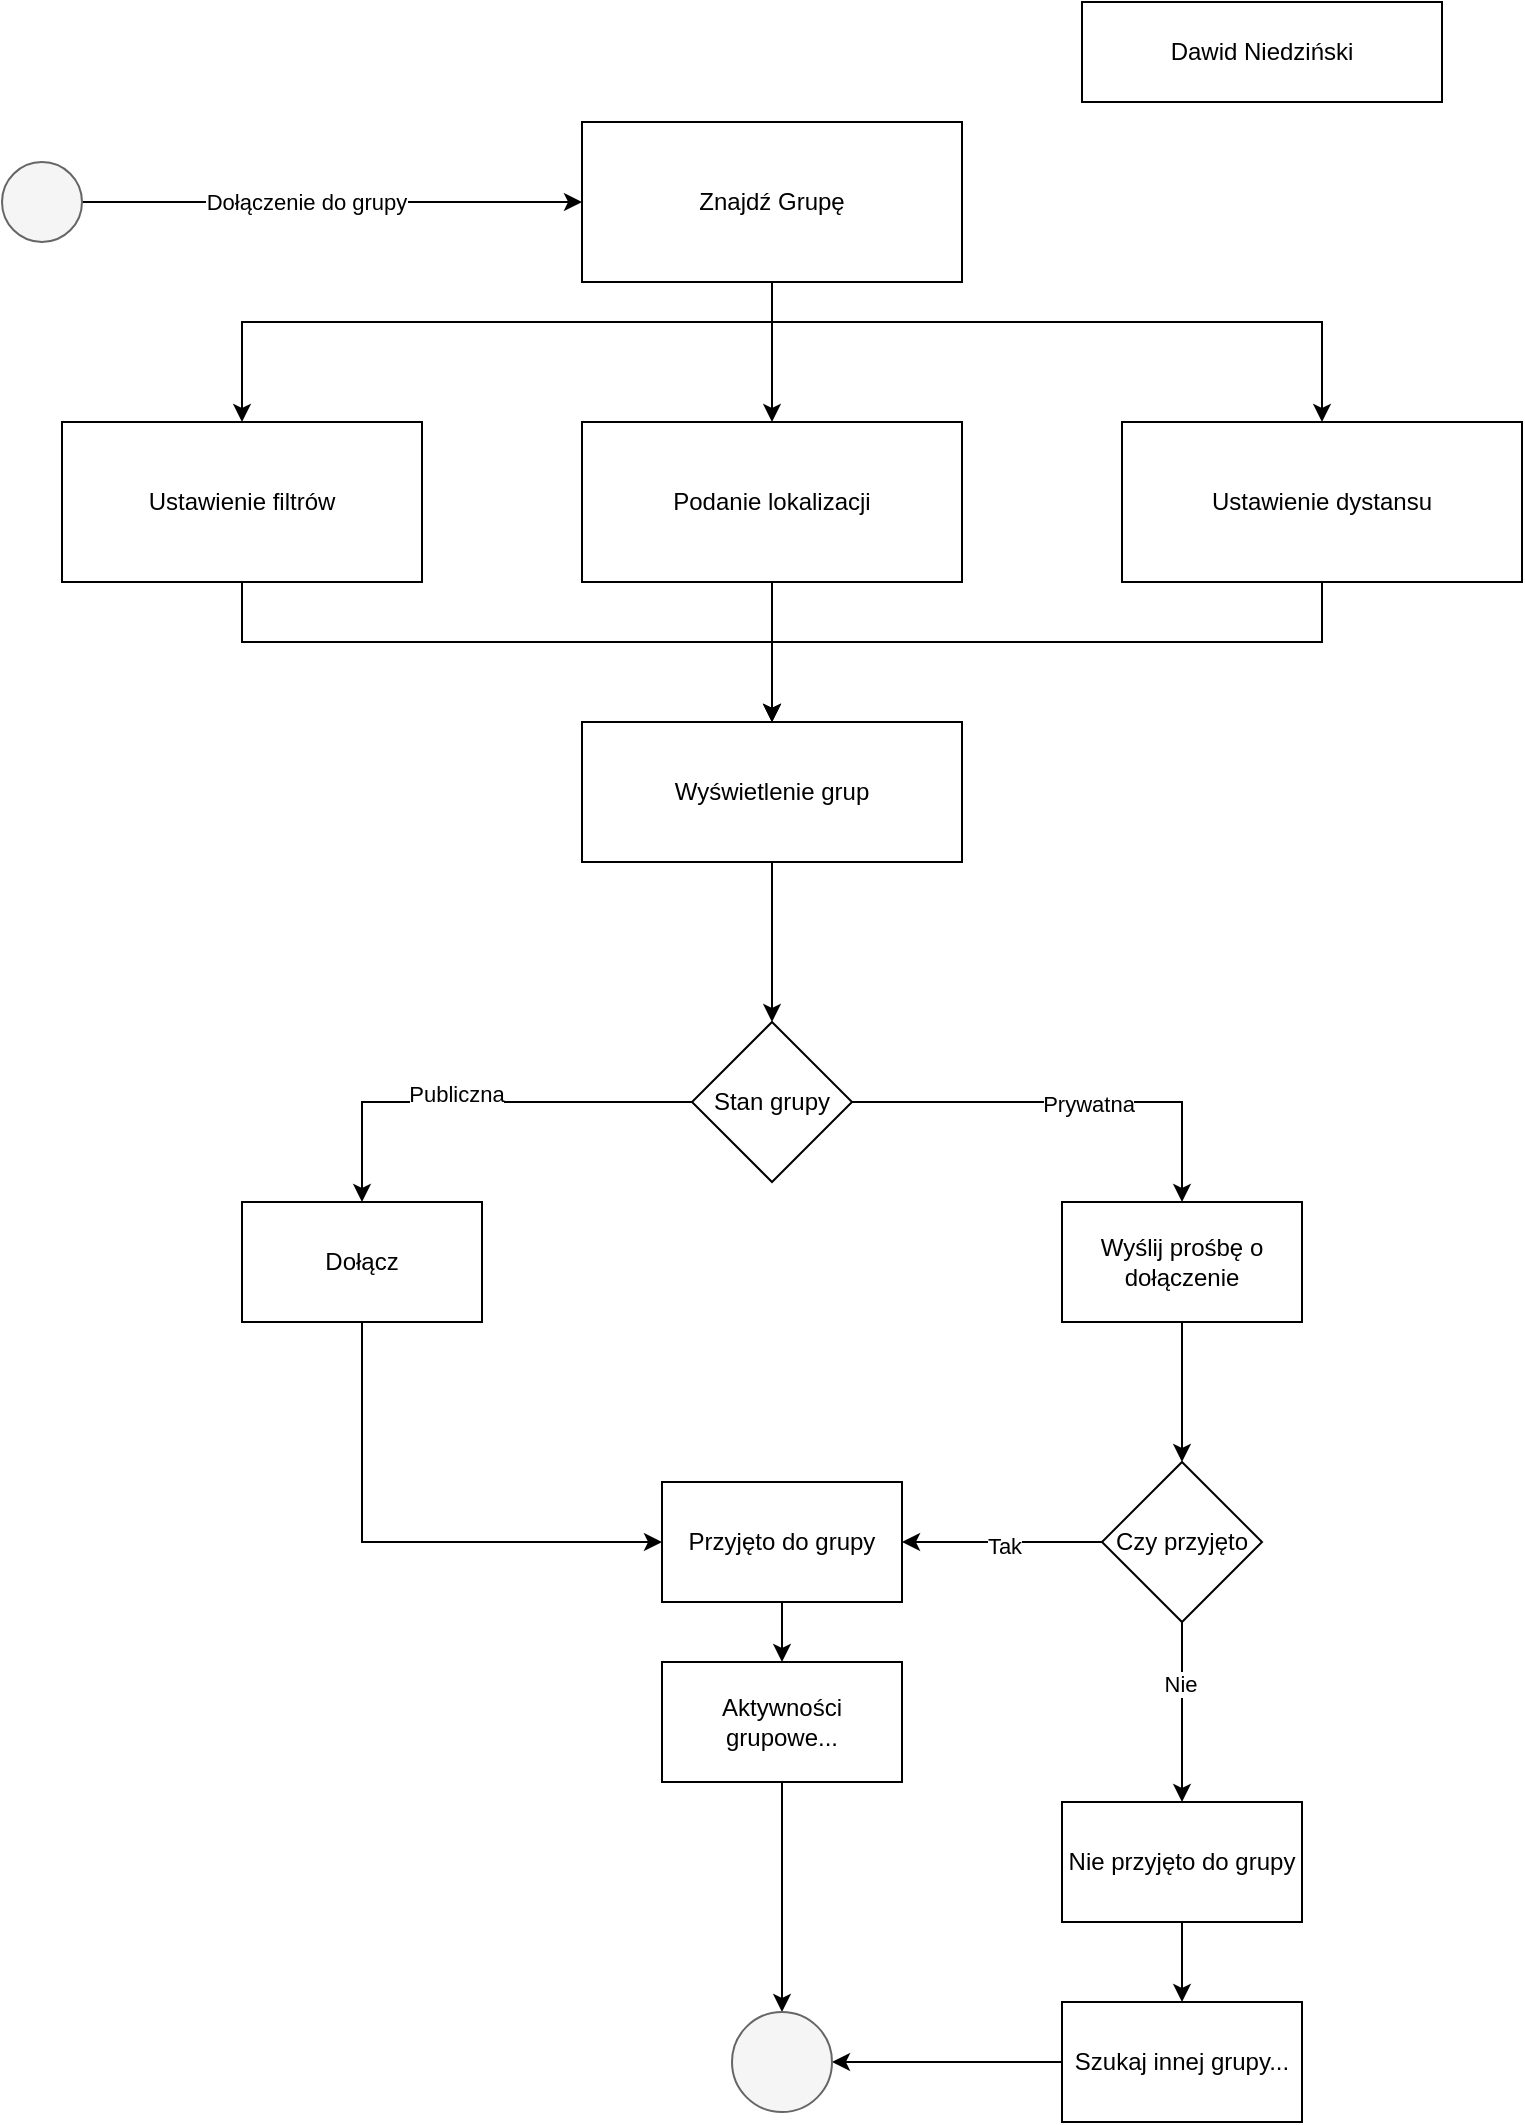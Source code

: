<mxfile version="24.3.1" type="device">
  <diagram name="Strona-1" id="NVGFfIz5JYJGMQ3OhnmC">
    <mxGraphModel dx="1359" dy="1321" grid="1" gridSize="10" guides="1" tooltips="1" connect="1" arrows="1" fold="1" page="1" pageScale="1" pageWidth="827" pageHeight="1169" math="0" shadow="0">
      <root>
        <mxCell id="0" />
        <mxCell id="1" parent="0" />
        <mxCell id="wflBRl-DDs7bufTYdtTd-7" value="" style="edgeStyle=orthogonalEdgeStyle;rounded=0;orthogonalLoop=1;jettySize=auto;html=1;" edge="1" parent="1" source="wflBRl-DDs7bufTYdtTd-1" target="wflBRl-DDs7bufTYdtTd-5">
          <mxGeometry relative="1" as="geometry" />
        </mxCell>
        <mxCell id="wflBRl-DDs7bufTYdtTd-9" style="edgeStyle=orthogonalEdgeStyle;rounded=0;orthogonalLoop=1;jettySize=auto;html=1;entryX=0.5;entryY=0;entryDx=0;entryDy=0;" edge="1" parent="1" source="wflBRl-DDs7bufTYdtTd-1" target="wflBRl-DDs7bufTYdtTd-8">
          <mxGeometry relative="1" as="geometry">
            <Array as="points">
              <mxPoint x="445" y="180" />
              <mxPoint x="180" y="180" />
            </Array>
          </mxGeometry>
        </mxCell>
        <mxCell id="wflBRl-DDs7bufTYdtTd-11" style="edgeStyle=orthogonalEdgeStyle;rounded=0;orthogonalLoop=1;jettySize=auto;html=1;entryX=0.5;entryY=0;entryDx=0;entryDy=0;" edge="1" parent="1" source="wflBRl-DDs7bufTYdtTd-1" target="wflBRl-DDs7bufTYdtTd-10">
          <mxGeometry relative="1" as="geometry">
            <Array as="points">
              <mxPoint x="445" y="180" />
              <mxPoint x="720" y="180" />
            </Array>
          </mxGeometry>
        </mxCell>
        <mxCell id="wflBRl-DDs7bufTYdtTd-1" value="Znajdź Grupę" style="rounded=0;whiteSpace=wrap;html=1;" vertex="1" parent="1">
          <mxGeometry x="350" y="80" width="190" height="80" as="geometry" />
        </mxCell>
        <mxCell id="wflBRl-DDs7bufTYdtTd-3" style="edgeStyle=orthogonalEdgeStyle;rounded=0;orthogonalLoop=1;jettySize=auto;html=1;" edge="1" parent="1" source="wflBRl-DDs7bufTYdtTd-2" target="wflBRl-DDs7bufTYdtTd-1">
          <mxGeometry relative="1" as="geometry" />
        </mxCell>
        <mxCell id="wflBRl-DDs7bufTYdtTd-4" value="Dołączenie do grupy" style="edgeLabel;html=1;align=center;verticalAlign=middle;resizable=0;points=[];" vertex="1" connectable="0" parent="wflBRl-DDs7bufTYdtTd-3">
          <mxGeometry x="-0.104" relative="1" as="geometry">
            <mxPoint as="offset" />
          </mxGeometry>
        </mxCell>
        <mxCell id="wflBRl-DDs7bufTYdtTd-2" value="" style="ellipse;whiteSpace=wrap;html=1;aspect=fixed;fillColor=#f5f5f5;fontColor=#333333;strokeColor=#666666;" vertex="1" parent="1">
          <mxGeometry x="60" y="100" width="40" height="40" as="geometry" />
        </mxCell>
        <mxCell id="wflBRl-DDs7bufTYdtTd-13" style="edgeStyle=orthogonalEdgeStyle;rounded=0;orthogonalLoop=1;jettySize=auto;html=1;" edge="1" parent="1" source="wflBRl-DDs7bufTYdtTd-5" target="wflBRl-DDs7bufTYdtTd-12">
          <mxGeometry relative="1" as="geometry" />
        </mxCell>
        <mxCell id="wflBRl-DDs7bufTYdtTd-5" value="Podanie lokalizacji" style="rounded=0;whiteSpace=wrap;html=1;" vertex="1" parent="1">
          <mxGeometry x="350" y="230" width="190" height="80" as="geometry" />
        </mxCell>
        <mxCell id="wflBRl-DDs7bufTYdtTd-15" style="edgeStyle=orthogonalEdgeStyle;rounded=0;orthogonalLoop=1;jettySize=auto;html=1;entryX=0.5;entryY=0;entryDx=0;entryDy=0;" edge="1" parent="1" source="wflBRl-DDs7bufTYdtTd-8" target="wflBRl-DDs7bufTYdtTd-12">
          <mxGeometry relative="1" as="geometry">
            <Array as="points">
              <mxPoint x="180" y="340" />
              <mxPoint x="445" y="340" />
            </Array>
          </mxGeometry>
        </mxCell>
        <mxCell id="wflBRl-DDs7bufTYdtTd-8" value="Ustawienie filtrów" style="rounded=0;whiteSpace=wrap;html=1;" vertex="1" parent="1">
          <mxGeometry x="90" y="230" width="180" height="80" as="geometry" />
        </mxCell>
        <mxCell id="wflBRl-DDs7bufTYdtTd-14" style="edgeStyle=orthogonalEdgeStyle;rounded=0;orthogonalLoop=1;jettySize=auto;html=1;" edge="1" parent="1" source="wflBRl-DDs7bufTYdtTd-10" target="wflBRl-DDs7bufTYdtTd-12">
          <mxGeometry relative="1" as="geometry">
            <Array as="points">
              <mxPoint x="720" y="340" />
              <mxPoint x="445" y="340" />
            </Array>
          </mxGeometry>
        </mxCell>
        <mxCell id="wflBRl-DDs7bufTYdtTd-10" value="Ustawienie dystansu" style="rounded=0;whiteSpace=wrap;html=1;" vertex="1" parent="1">
          <mxGeometry x="620" y="230" width="200" height="80" as="geometry" />
        </mxCell>
        <mxCell id="wflBRl-DDs7bufTYdtTd-19" style="edgeStyle=orthogonalEdgeStyle;rounded=0;orthogonalLoop=1;jettySize=auto;html=1;" edge="1" parent="1" source="wflBRl-DDs7bufTYdtTd-12" target="wflBRl-DDs7bufTYdtTd-18">
          <mxGeometry relative="1" as="geometry" />
        </mxCell>
        <mxCell id="wflBRl-DDs7bufTYdtTd-12" value="Wyświetlenie grup" style="rounded=0;whiteSpace=wrap;html=1;" vertex="1" parent="1">
          <mxGeometry x="350" y="380" width="190" height="70" as="geometry" />
        </mxCell>
        <mxCell id="wflBRl-DDs7bufTYdtTd-22" style="edgeStyle=orthogonalEdgeStyle;rounded=0;orthogonalLoop=1;jettySize=auto;html=1;entryX=0.5;entryY=0;entryDx=0;entryDy=0;" edge="1" parent="1" source="wflBRl-DDs7bufTYdtTd-18" target="wflBRl-DDs7bufTYdtTd-20">
          <mxGeometry relative="1" as="geometry" />
        </mxCell>
        <mxCell id="wflBRl-DDs7bufTYdtTd-23" value="Publiczna" style="edgeLabel;html=1;align=center;verticalAlign=middle;resizable=0;points=[];" vertex="1" connectable="0" parent="wflBRl-DDs7bufTYdtTd-22">
          <mxGeometry x="0.098" y="-4" relative="1" as="geometry">
            <mxPoint as="offset" />
          </mxGeometry>
        </mxCell>
        <mxCell id="wflBRl-DDs7bufTYdtTd-24" style="edgeStyle=orthogonalEdgeStyle;rounded=0;orthogonalLoop=1;jettySize=auto;html=1;entryX=0.5;entryY=0;entryDx=0;entryDy=0;" edge="1" parent="1" source="wflBRl-DDs7bufTYdtTd-18" target="wflBRl-DDs7bufTYdtTd-21">
          <mxGeometry relative="1" as="geometry" />
        </mxCell>
        <mxCell id="wflBRl-DDs7bufTYdtTd-25" value="Prywatna" style="edgeLabel;html=1;align=center;verticalAlign=middle;resizable=0;points=[];" vertex="1" connectable="0" parent="wflBRl-DDs7bufTYdtTd-24">
          <mxGeometry x="0.098" y="-1" relative="1" as="geometry">
            <mxPoint as="offset" />
          </mxGeometry>
        </mxCell>
        <mxCell id="wflBRl-DDs7bufTYdtTd-18" value="Stan grupy" style="rhombus;whiteSpace=wrap;html=1;" vertex="1" parent="1">
          <mxGeometry x="405" y="530" width="80" height="80" as="geometry" />
        </mxCell>
        <mxCell id="wflBRl-DDs7bufTYdtTd-45" style="edgeStyle=orthogonalEdgeStyle;rounded=0;orthogonalLoop=1;jettySize=auto;html=1;entryX=0;entryY=0.5;entryDx=0;entryDy=0;" edge="1" parent="1" source="wflBRl-DDs7bufTYdtTd-20" target="wflBRl-DDs7bufTYdtTd-29">
          <mxGeometry relative="1" as="geometry">
            <Array as="points">
              <mxPoint x="240" y="790" />
            </Array>
          </mxGeometry>
        </mxCell>
        <mxCell id="wflBRl-DDs7bufTYdtTd-20" value="Dołącz" style="rounded=0;whiteSpace=wrap;html=1;" vertex="1" parent="1">
          <mxGeometry x="180" y="620" width="120" height="60" as="geometry" />
        </mxCell>
        <mxCell id="wflBRl-DDs7bufTYdtTd-28" style="edgeStyle=orthogonalEdgeStyle;rounded=0;orthogonalLoop=1;jettySize=auto;html=1;" edge="1" parent="1" source="wflBRl-DDs7bufTYdtTd-21" target="wflBRl-DDs7bufTYdtTd-27">
          <mxGeometry relative="1" as="geometry" />
        </mxCell>
        <mxCell id="wflBRl-DDs7bufTYdtTd-21" value="Wyślij prośbę o dołączenie" style="rounded=0;whiteSpace=wrap;html=1;" vertex="1" parent="1">
          <mxGeometry x="590" y="620" width="120" height="60" as="geometry" />
        </mxCell>
        <mxCell id="wflBRl-DDs7bufTYdtTd-33" style="edgeStyle=orthogonalEdgeStyle;rounded=0;orthogonalLoop=1;jettySize=auto;html=1;" edge="1" parent="1" source="wflBRl-DDs7bufTYdtTd-27" target="wflBRl-DDs7bufTYdtTd-32">
          <mxGeometry relative="1" as="geometry" />
        </mxCell>
        <mxCell id="wflBRl-DDs7bufTYdtTd-36" value="Nie" style="edgeLabel;html=1;align=center;verticalAlign=middle;resizable=0;points=[];" vertex="1" connectable="0" parent="wflBRl-DDs7bufTYdtTd-33">
          <mxGeometry x="-0.311" y="-1" relative="1" as="geometry">
            <mxPoint as="offset" />
          </mxGeometry>
        </mxCell>
        <mxCell id="wflBRl-DDs7bufTYdtTd-34" style="edgeStyle=orthogonalEdgeStyle;rounded=0;orthogonalLoop=1;jettySize=auto;html=1;" edge="1" parent="1" source="wflBRl-DDs7bufTYdtTd-27" target="wflBRl-DDs7bufTYdtTd-29">
          <mxGeometry relative="1" as="geometry" />
        </mxCell>
        <mxCell id="wflBRl-DDs7bufTYdtTd-35" value="Tak" style="edgeLabel;html=1;align=center;verticalAlign=middle;resizable=0;points=[];" vertex="1" connectable="0" parent="wflBRl-DDs7bufTYdtTd-34">
          <mxGeometry x="-0.02" y="2" relative="1" as="geometry">
            <mxPoint as="offset" />
          </mxGeometry>
        </mxCell>
        <mxCell id="wflBRl-DDs7bufTYdtTd-27" value="Czy przyjęto" style="rhombus;whiteSpace=wrap;html=1;" vertex="1" parent="1">
          <mxGeometry x="610" y="750" width="80" height="80" as="geometry" />
        </mxCell>
        <mxCell id="wflBRl-DDs7bufTYdtTd-38" style="edgeStyle=orthogonalEdgeStyle;rounded=0;orthogonalLoop=1;jettySize=auto;html=1;" edge="1" parent="1" source="wflBRl-DDs7bufTYdtTd-29" target="wflBRl-DDs7bufTYdtTd-37">
          <mxGeometry relative="1" as="geometry" />
        </mxCell>
        <mxCell id="wflBRl-DDs7bufTYdtTd-29" value="Przyjęto do grupy" style="rounded=0;whiteSpace=wrap;html=1;" vertex="1" parent="1">
          <mxGeometry x="390" y="760" width="120" height="60" as="geometry" />
        </mxCell>
        <mxCell id="wflBRl-DDs7bufTYdtTd-40" style="edgeStyle=orthogonalEdgeStyle;rounded=0;orthogonalLoop=1;jettySize=auto;html=1;" edge="1" parent="1" source="wflBRl-DDs7bufTYdtTd-32" target="wflBRl-DDs7bufTYdtTd-39">
          <mxGeometry relative="1" as="geometry" />
        </mxCell>
        <mxCell id="wflBRl-DDs7bufTYdtTd-32" value="Nie przyjęto do grupy" style="rounded=0;whiteSpace=wrap;html=1;" vertex="1" parent="1">
          <mxGeometry x="590" y="920" width="120" height="60" as="geometry" />
        </mxCell>
        <mxCell id="wflBRl-DDs7bufTYdtTd-42" style="edgeStyle=orthogonalEdgeStyle;rounded=0;orthogonalLoop=1;jettySize=auto;html=1;entryX=0.5;entryY=0;entryDx=0;entryDy=0;" edge="1" parent="1" source="wflBRl-DDs7bufTYdtTd-37" target="wflBRl-DDs7bufTYdtTd-41">
          <mxGeometry relative="1" as="geometry" />
        </mxCell>
        <mxCell id="wflBRl-DDs7bufTYdtTd-37" value="Aktywności grupowe..." style="rounded=0;whiteSpace=wrap;html=1;" vertex="1" parent="1">
          <mxGeometry x="390" y="850" width="120" height="60" as="geometry" />
        </mxCell>
        <mxCell id="wflBRl-DDs7bufTYdtTd-43" style="edgeStyle=orthogonalEdgeStyle;rounded=0;orthogonalLoop=1;jettySize=auto;html=1;entryX=1;entryY=0.5;entryDx=0;entryDy=0;" edge="1" parent="1" source="wflBRl-DDs7bufTYdtTd-39" target="wflBRl-DDs7bufTYdtTd-41">
          <mxGeometry relative="1" as="geometry" />
        </mxCell>
        <mxCell id="wflBRl-DDs7bufTYdtTd-39" value="Szukaj innej grupy..." style="rounded=0;whiteSpace=wrap;html=1;" vertex="1" parent="1">
          <mxGeometry x="590" y="1020" width="120" height="60" as="geometry" />
        </mxCell>
        <mxCell id="wflBRl-DDs7bufTYdtTd-41" value="" style="ellipse;whiteSpace=wrap;html=1;aspect=fixed;fillColor=#f5f5f5;fontColor=#333333;strokeColor=#666666;" vertex="1" parent="1">
          <mxGeometry x="425" y="1025" width="50" height="50" as="geometry" />
        </mxCell>
        <mxCell id="wflBRl-DDs7bufTYdtTd-44" value="Dawid Niedziński" style="rounded=0;whiteSpace=wrap;html=1;" vertex="1" parent="1">
          <mxGeometry x="600" y="20" width="180" height="50" as="geometry" />
        </mxCell>
      </root>
    </mxGraphModel>
  </diagram>
</mxfile>
